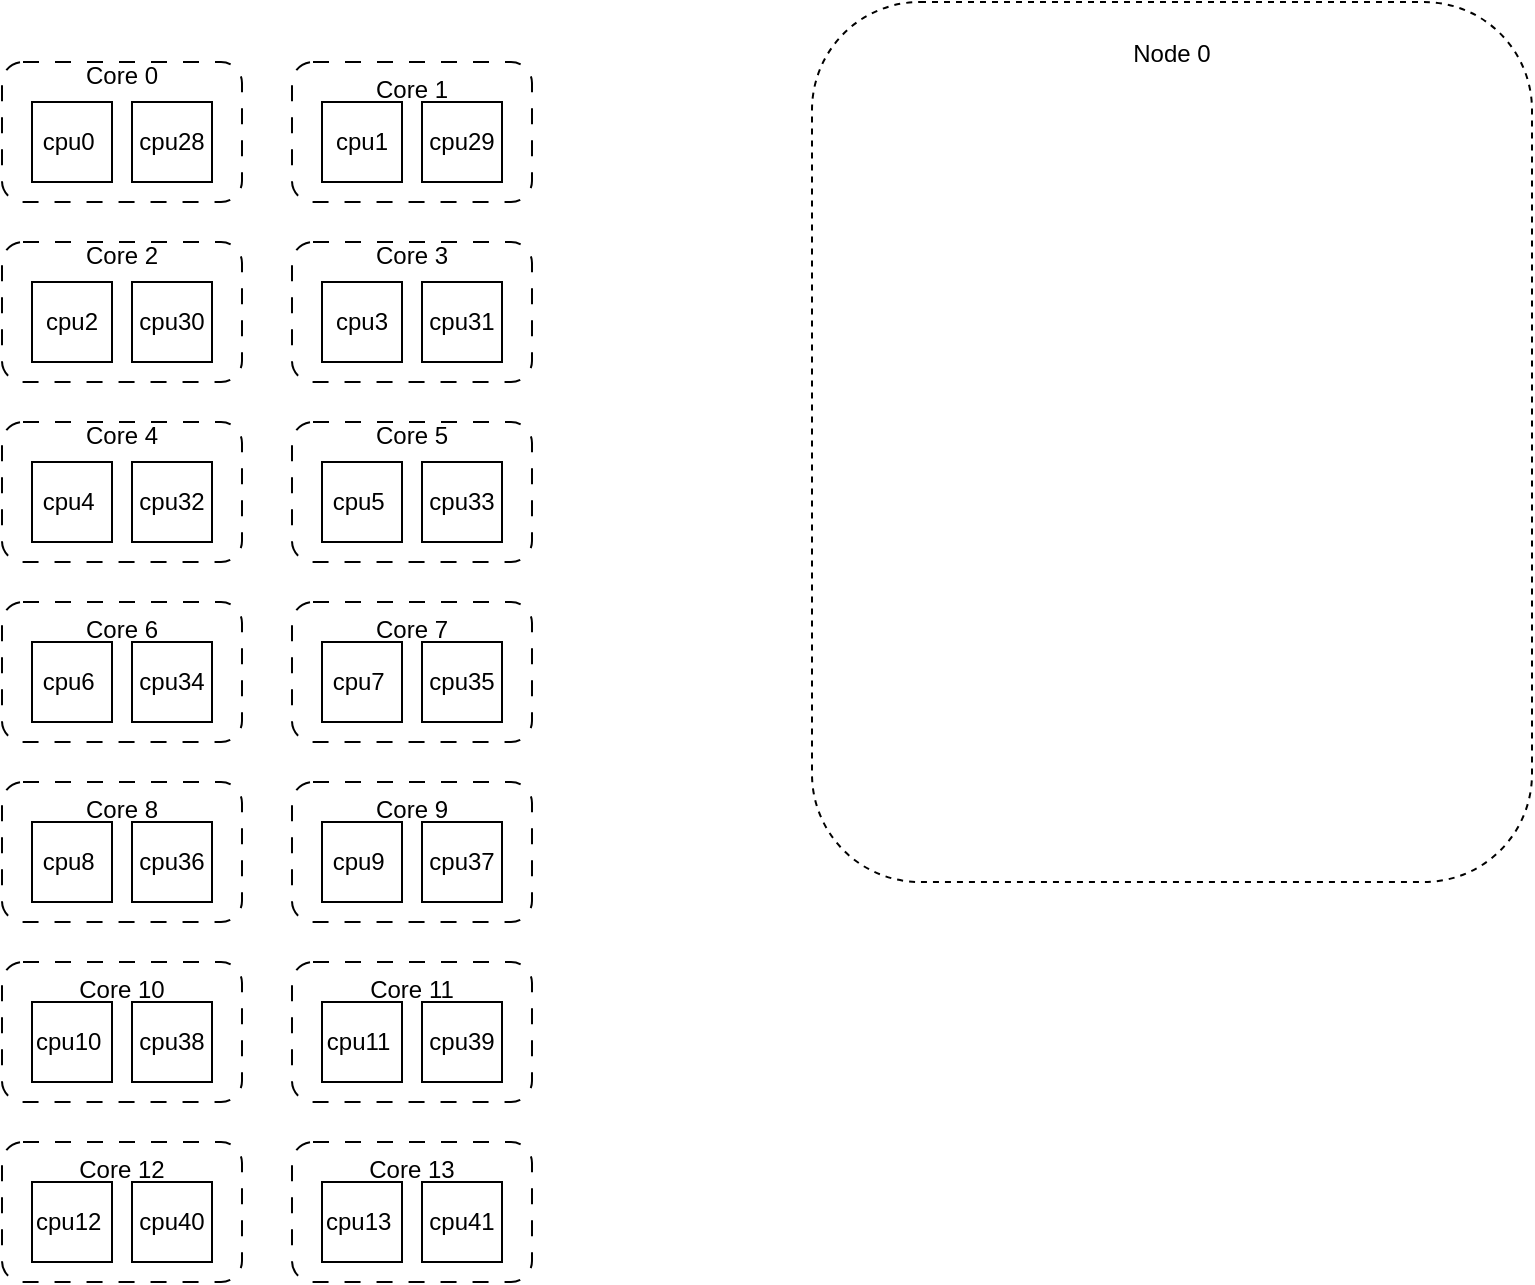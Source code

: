 <mxfile version="21.6.2" type="github">
  <diagram name="第 1 页" id="vF9JEBEptnbXanVi1DID">
    <mxGraphModel dx="1050" dy="549" grid="1" gridSize="10" guides="1" tooltips="1" connect="1" arrows="1" fold="1" page="1" pageScale="1" pageWidth="827" pageHeight="1169" math="0" shadow="0">
      <root>
        <mxCell id="0" />
        <mxCell id="1" parent="0" />
        <mxCell id="h1K6ifYwcRPTVIkXStoA-1" value="Node 0&lt;br&gt;&lt;br&gt;&lt;br&gt;&lt;br&gt;&lt;br&gt;&lt;br&gt;&lt;br&gt;&lt;br&gt;&lt;br&gt;&lt;br&gt;&lt;br&gt;&lt;br&gt;&lt;br&gt;&lt;br&gt;&lt;br&gt;&lt;br&gt;&lt;br&gt;&lt;br&gt;&lt;br&gt;&lt;br&gt;&lt;br&gt;&lt;br&gt;&lt;br&gt;&lt;br&gt;&lt;br&gt;&lt;br&gt;&lt;br&gt;&lt;br&gt;" style="rounded=1;whiteSpace=wrap;html=1;dashed=1;" vertex="1" parent="1">
          <mxGeometry x="450" y="100" width="360" height="440" as="geometry" />
        </mxCell>
        <mxCell id="h1K6ifYwcRPTVIkXStoA-5" value="Core 0&lt;br&gt;&lt;br&gt;&lt;br&gt;&lt;br&gt;&lt;br&gt;" style="rounded=1;whiteSpace=wrap;html=1;dashed=1;dashPattern=8 8;" vertex="1" parent="1">
          <mxGeometry x="45" y="130" width="120" height="70" as="geometry" />
        </mxCell>
        <mxCell id="h1K6ifYwcRPTVIkXStoA-3" value="cpu0&amp;nbsp;" style="whiteSpace=wrap;html=1;aspect=fixed;" vertex="1" parent="1">
          <mxGeometry x="60" y="150" width="40" height="40" as="geometry" />
        </mxCell>
        <mxCell id="h1K6ifYwcRPTVIkXStoA-4" value="cpu28" style="whiteSpace=wrap;html=1;aspect=fixed;" vertex="1" parent="1">
          <mxGeometry x="110" y="150" width="40" height="40" as="geometry" />
        </mxCell>
        <mxCell id="h1K6ifYwcRPTVIkXStoA-10" value="Core 1&lt;br&gt;&lt;br&gt;&lt;br&gt;&lt;br&gt;" style="rounded=1;whiteSpace=wrap;html=1;dashed=1;dashPattern=8 8;" vertex="1" parent="1">
          <mxGeometry x="190" y="130" width="120" height="70" as="geometry" />
        </mxCell>
        <mxCell id="h1K6ifYwcRPTVIkXStoA-11" value="cpu1" style="whiteSpace=wrap;html=1;aspect=fixed;" vertex="1" parent="1">
          <mxGeometry x="205" y="150" width="40" height="40" as="geometry" />
        </mxCell>
        <mxCell id="h1K6ifYwcRPTVIkXStoA-12" value="cpu29" style="whiteSpace=wrap;html=1;aspect=fixed;" vertex="1" parent="1">
          <mxGeometry x="255" y="150" width="40" height="40" as="geometry" />
        </mxCell>
        <mxCell id="h1K6ifYwcRPTVIkXStoA-13" value="Core 2&lt;br&gt;&lt;br&gt;&lt;br&gt;&lt;br&gt;&lt;br&gt;" style="rounded=1;whiteSpace=wrap;html=1;dashed=1;dashPattern=8 8;" vertex="1" parent="1">
          <mxGeometry x="45" y="220" width="120" height="70" as="geometry" />
        </mxCell>
        <mxCell id="h1K6ifYwcRPTVIkXStoA-14" value="cpu2" style="whiteSpace=wrap;html=1;aspect=fixed;" vertex="1" parent="1">
          <mxGeometry x="60" y="240" width="40" height="40" as="geometry" />
        </mxCell>
        <mxCell id="h1K6ifYwcRPTVIkXStoA-15" value="cpu30" style="whiteSpace=wrap;html=1;aspect=fixed;" vertex="1" parent="1">
          <mxGeometry x="110" y="240" width="40" height="40" as="geometry" />
        </mxCell>
        <mxCell id="h1K6ifYwcRPTVIkXStoA-16" value="Core 3&lt;br&gt;&lt;br&gt;&lt;br&gt;&lt;br&gt;&lt;br&gt;" style="rounded=1;whiteSpace=wrap;html=1;dashed=1;dashPattern=8 8;" vertex="1" parent="1">
          <mxGeometry x="190" y="220" width="120" height="70" as="geometry" />
        </mxCell>
        <mxCell id="h1K6ifYwcRPTVIkXStoA-17" value="cpu3" style="whiteSpace=wrap;html=1;aspect=fixed;" vertex="1" parent="1">
          <mxGeometry x="205" y="240" width="40" height="40" as="geometry" />
        </mxCell>
        <mxCell id="h1K6ifYwcRPTVIkXStoA-18" value="cpu31" style="whiteSpace=wrap;html=1;aspect=fixed;" vertex="1" parent="1">
          <mxGeometry x="255" y="240" width="40" height="40" as="geometry" />
        </mxCell>
        <mxCell id="h1K6ifYwcRPTVIkXStoA-19" value="Core 4&lt;br&gt;&lt;br&gt;&lt;br&gt;&lt;br&gt;&lt;br&gt;" style="rounded=1;whiteSpace=wrap;html=1;dashed=1;dashPattern=8 8;" vertex="1" parent="1">
          <mxGeometry x="45" y="310" width="120" height="70" as="geometry" />
        </mxCell>
        <mxCell id="h1K6ifYwcRPTVIkXStoA-20" value="cpu4&amp;nbsp;" style="whiteSpace=wrap;html=1;aspect=fixed;" vertex="1" parent="1">
          <mxGeometry x="60" y="330" width="40" height="40" as="geometry" />
        </mxCell>
        <mxCell id="h1K6ifYwcRPTVIkXStoA-21" value="cpu32" style="whiteSpace=wrap;html=1;aspect=fixed;" vertex="1" parent="1">
          <mxGeometry x="110" y="330" width="40" height="40" as="geometry" />
        </mxCell>
        <mxCell id="h1K6ifYwcRPTVIkXStoA-22" value="Core 5&lt;br&gt;&lt;br&gt;&lt;br&gt;&lt;br&gt;&lt;br&gt;" style="rounded=1;whiteSpace=wrap;html=1;dashed=1;dashPattern=8 8;" vertex="1" parent="1">
          <mxGeometry x="190" y="310" width="120" height="70" as="geometry" />
        </mxCell>
        <mxCell id="h1K6ifYwcRPTVIkXStoA-23" value="cpu5&amp;nbsp;" style="whiteSpace=wrap;html=1;aspect=fixed;" vertex="1" parent="1">
          <mxGeometry x="205" y="330" width="40" height="40" as="geometry" />
        </mxCell>
        <mxCell id="h1K6ifYwcRPTVIkXStoA-24" value="cpu33" style="whiteSpace=wrap;html=1;aspect=fixed;" vertex="1" parent="1">
          <mxGeometry x="255" y="330" width="40" height="40" as="geometry" />
        </mxCell>
        <mxCell id="h1K6ifYwcRPTVIkXStoA-25" value="Core 6&lt;br&gt;&lt;br&gt;&lt;br&gt;&lt;br&gt;" style="rounded=1;whiteSpace=wrap;html=1;dashed=1;dashPattern=8 8;" vertex="1" parent="1">
          <mxGeometry x="45" y="400" width="120" height="70" as="geometry" />
        </mxCell>
        <mxCell id="h1K6ifYwcRPTVIkXStoA-26" value="cpu6&amp;nbsp;" style="whiteSpace=wrap;html=1;aspect=fixed;" vertex="1" parent="1">
          <mxGeometry x="60" y="420" width="40" height="40" as="geometry" />
        </mxCell>
        <mxCell id="h1K6ifYwcRPTVIkXStoA-27" value="cpu34" style="whiteSpace=wrap;html=1;aspect=fixed;" vertex="1" parent="1">
          <mxGeometry x="110" y="420" width="40" height="40" as="geometry" />
        </mxCell>
        <mxCell id="h1K6ifYwcRPTVIkXStoA-28" value="Core 7&lt;br&gt;&lt;br&gt;&lt;br&gt;&lt;br&gt;" style="rounded=1;whiteSpace=wrap;html=1;dashed=1;dashPattern=8 8;" vertex="1" parent="1">
          <mxGeometry x="190" y="400" width="120" height="70" as="geometry" />
        </mxCell>
        <mxCell id="h1K6ifYwcRPTVIkXStoA-29" value="cpu7&amp;nbsp;" style="whiteSpace=wrap;html=1;aspect=fixed;" vertex="1" parent="1">
          <mxGeometry x="205" y="420" width="40" height="40" as="geometry" />
        </mxCell>
        <mxCell id="h1K6ifYwcRPTVIkXStoA-30" value="cpu35" style="whiteSpace=wrap;html=1;aspect=fixed;" vertex="1" parent="1">
          <mxGeometry x="255" y="420" width="40" height="40" as="geometry" />
        </mxCell>
        <mxCell id="h1K6ifYwcRPTVIkXStoA-31" value="Core 8&lt;br&gt;&lt;br&gt;&lt;br&gt;&lt;br&gt;" style="rounded=1;whiteSpace=wrap;html=1;dashed=1;dashPattern=8 8;" vertex="1" parent="1">
          <mxGeometry x="45" y="490" width="120" height="70" as="geometry" />
        </mxCell>
        <mxCell id="h1K6ifYwcRPTVIkXStoA-32" value="cpu8&amp;nbsp;" style="whiteSpace=wrap;html=1;aspect=fixed;" vertex="1" parent="1">
          <mxGeometry x="60" y="510" width="40" height="40" as="geometry" />
        </mxCell>
        <mxCell id="h1K6ifYwcRPTVIkXStoA-33" value="cpu36" style="whiteSpace=wrap;html=1;aspect=fixed;" vertex="1" parent="1">
          <mxGeometry x="110" y="510" width="40" height="40" as="geometry" />
        </mxCell>
        <mxCell id="h1K6ifYwcRPTVIkXStoA-34" value="Core 9&lt;br&gt;&lt;br&gt;&lt;br&gt;&lt;br&gt;" style="rounded=1;whiteSpace=wrap;html=1;dashed=1;dashPattern=8 8;" vertex="1" parent="1">
          <mxGeometry x="190" y="490" width="120" height="70" as="geometry" />
        </mxCell>
        <mxCell id="h1K6ifYwcRPTVIkXStoA-35" value="cpu9&amp;nbsp;" style="whiteSpace=wrap;html=1;aspect=fixed;" vertex="1" parent="1">
          <mxGeometry x="205" y="510" width="40" height="40" as="geometry" />
        </mxCell>
        <mxCell id="h1K6ifYwcRPTVIkXStoA-36" value="cpu37" style="whiteSpace=wrap;html=1;aspect=fixed;" vertex="1" parent="1">
          <mxGeometry x="255" y="510" width="40" height="40" as="geometry" />
        </mxCell>
        <mxCell id="h1K6ifYwcRPTVIkXStoA-37" value="Core 10&lt;br&gt;&lt;br&gt;&lt;br&gt;&lt;br&gt;" style="rounded=1;whiteSpace=wrap;html=1;dashed=1;dashPattern=8 8;" vertex="1" parent="1">
          <mxGeometry x="45" y="580" width="120" height="70" as="geometry" />
        </mxCell>
        <mxCell id="h1K6ifYwcRPTVIkXStoA-38" value="cpu10&amp;nbsp;" style="whiteSpace=wrap;html=1;aspect=fixed;" vertex="1" parent="1">
          <mxGeometry x="60" y="600" width="40" height="40" as="geometry" />
        </mxCell>
        <mxCell id="h1K6ifYwcRPTVIkXStoA-39" value="cpu38" style="whiteSpace=wrap;html=1;aspect=fixed;" vertex="1" parent="1">
          <mxGeometry x="110" y="600" width="40" height="40" as="geometry" />
        </mxCell>
        <mxCell id="h1K6ifYwcRPTVIkXStoA-40" value="Core 11&lt;br&gt;&lt;br&gt;&lt;br&gt;&lt;br&gt;" style="rounded=1;whiteSpace=wrap;html=1;dashed=1;dashPattern=8 8;" vertex="1" parent="1">
          <mxGeometry x="190" y="580" width="120" height="70" as="geometry" />
        </mxCell>
        <mxCell id="h1K6ifYwcRPTVIkXStoA-41" value="cpu11&amp;nbsp;" style="whiteSpace=wrap;html=1;aspect=fixed;" vertex="1" parent="1">
          <mxGeometry x="205" y="600" width="40" height="40" as="geometry" />
        </mxCell>
        <mxCell id="h1K6ifYwcRPTVIkXStoA-42" value="cpu39" style="whiteSpace=wrap;html=1;aspect=fixed;" vertex="1" parent="1">
          <mxGeometry x="255" y="600" width="40" height="40" as="geometry" />
        </mxCell>
        <mxCell id="h1K6ifYwcRPTVIkXStoA-43" value="Core 12&lt;br&gt;&lt;br&gt;&lt;br&gt;&lt;br&gt;" style="rounded=1;whiteSpace=wrap;html=1;dashed=1;dashPattern=8 8;" vertex="1" parent="1">
          <mxGeometry x="45" y="670" width="120" height="70" as="geometry" />
        </mxCell>
        <mxCell id="h1K6ifYwcRPTVIkXStoA-44" value="cpu12&amp;nbsp;" style="whiteSpace=wrap;html=1;aspect=fixed;" vertex="1" parent="1">
          <mxGeometry x="60" y="690" width="40" height="40" as="geometry" />
        </mxCell>
        <mxCell id="h1K6ifYwcRPTVIkXStoA-45" value="cpu40" style="whiteSpace=wrap;html=1;aspect=fixed;" vertex="1" parent="1">
          <mxGeometry x="110" y="690" width="40" height="40" as="geometry" />
        </mxCell>
        <mxCell id="h1K6ifYwcRPTVIkXStoA-46" value="Core 13&lt;br&gt;&lt;br&gt;&lt;br&gt;&lt;br&gt;" style="rounded=1;whiteSpace=wrap;html=1;dashed=1;dashPattern=8 8;" vertex="1" parent="1">
          <mxGeometry x="190" y="670" width="120" height="70" as="geometry" />
        </mxCell>
        <mxCell id="h1K6ifYwcRPTVIkXStoA-47" value="cpu13&amp;nbsp;" style="whiteSpace=wrap;html=1;aspect=fixed;" vertex="1" parent="1">
          <mxGeometry x="205" y="690" width="40" height="40" as="geometry" />
        </mxCell>
        <mxCell id="h1K6ifYwcRPTVIkXStoA-48" value="cpu41" style="whiteSpace=wrap;html=1;aspect=fixed;" vertex="1" parent="1">
          <mxGeometry x="255" y="690" width="40" height="40" as="geometry" />
        </mxCell>
      </root>
    </mxGraphModel>
  </diagram>
</mxfile>
